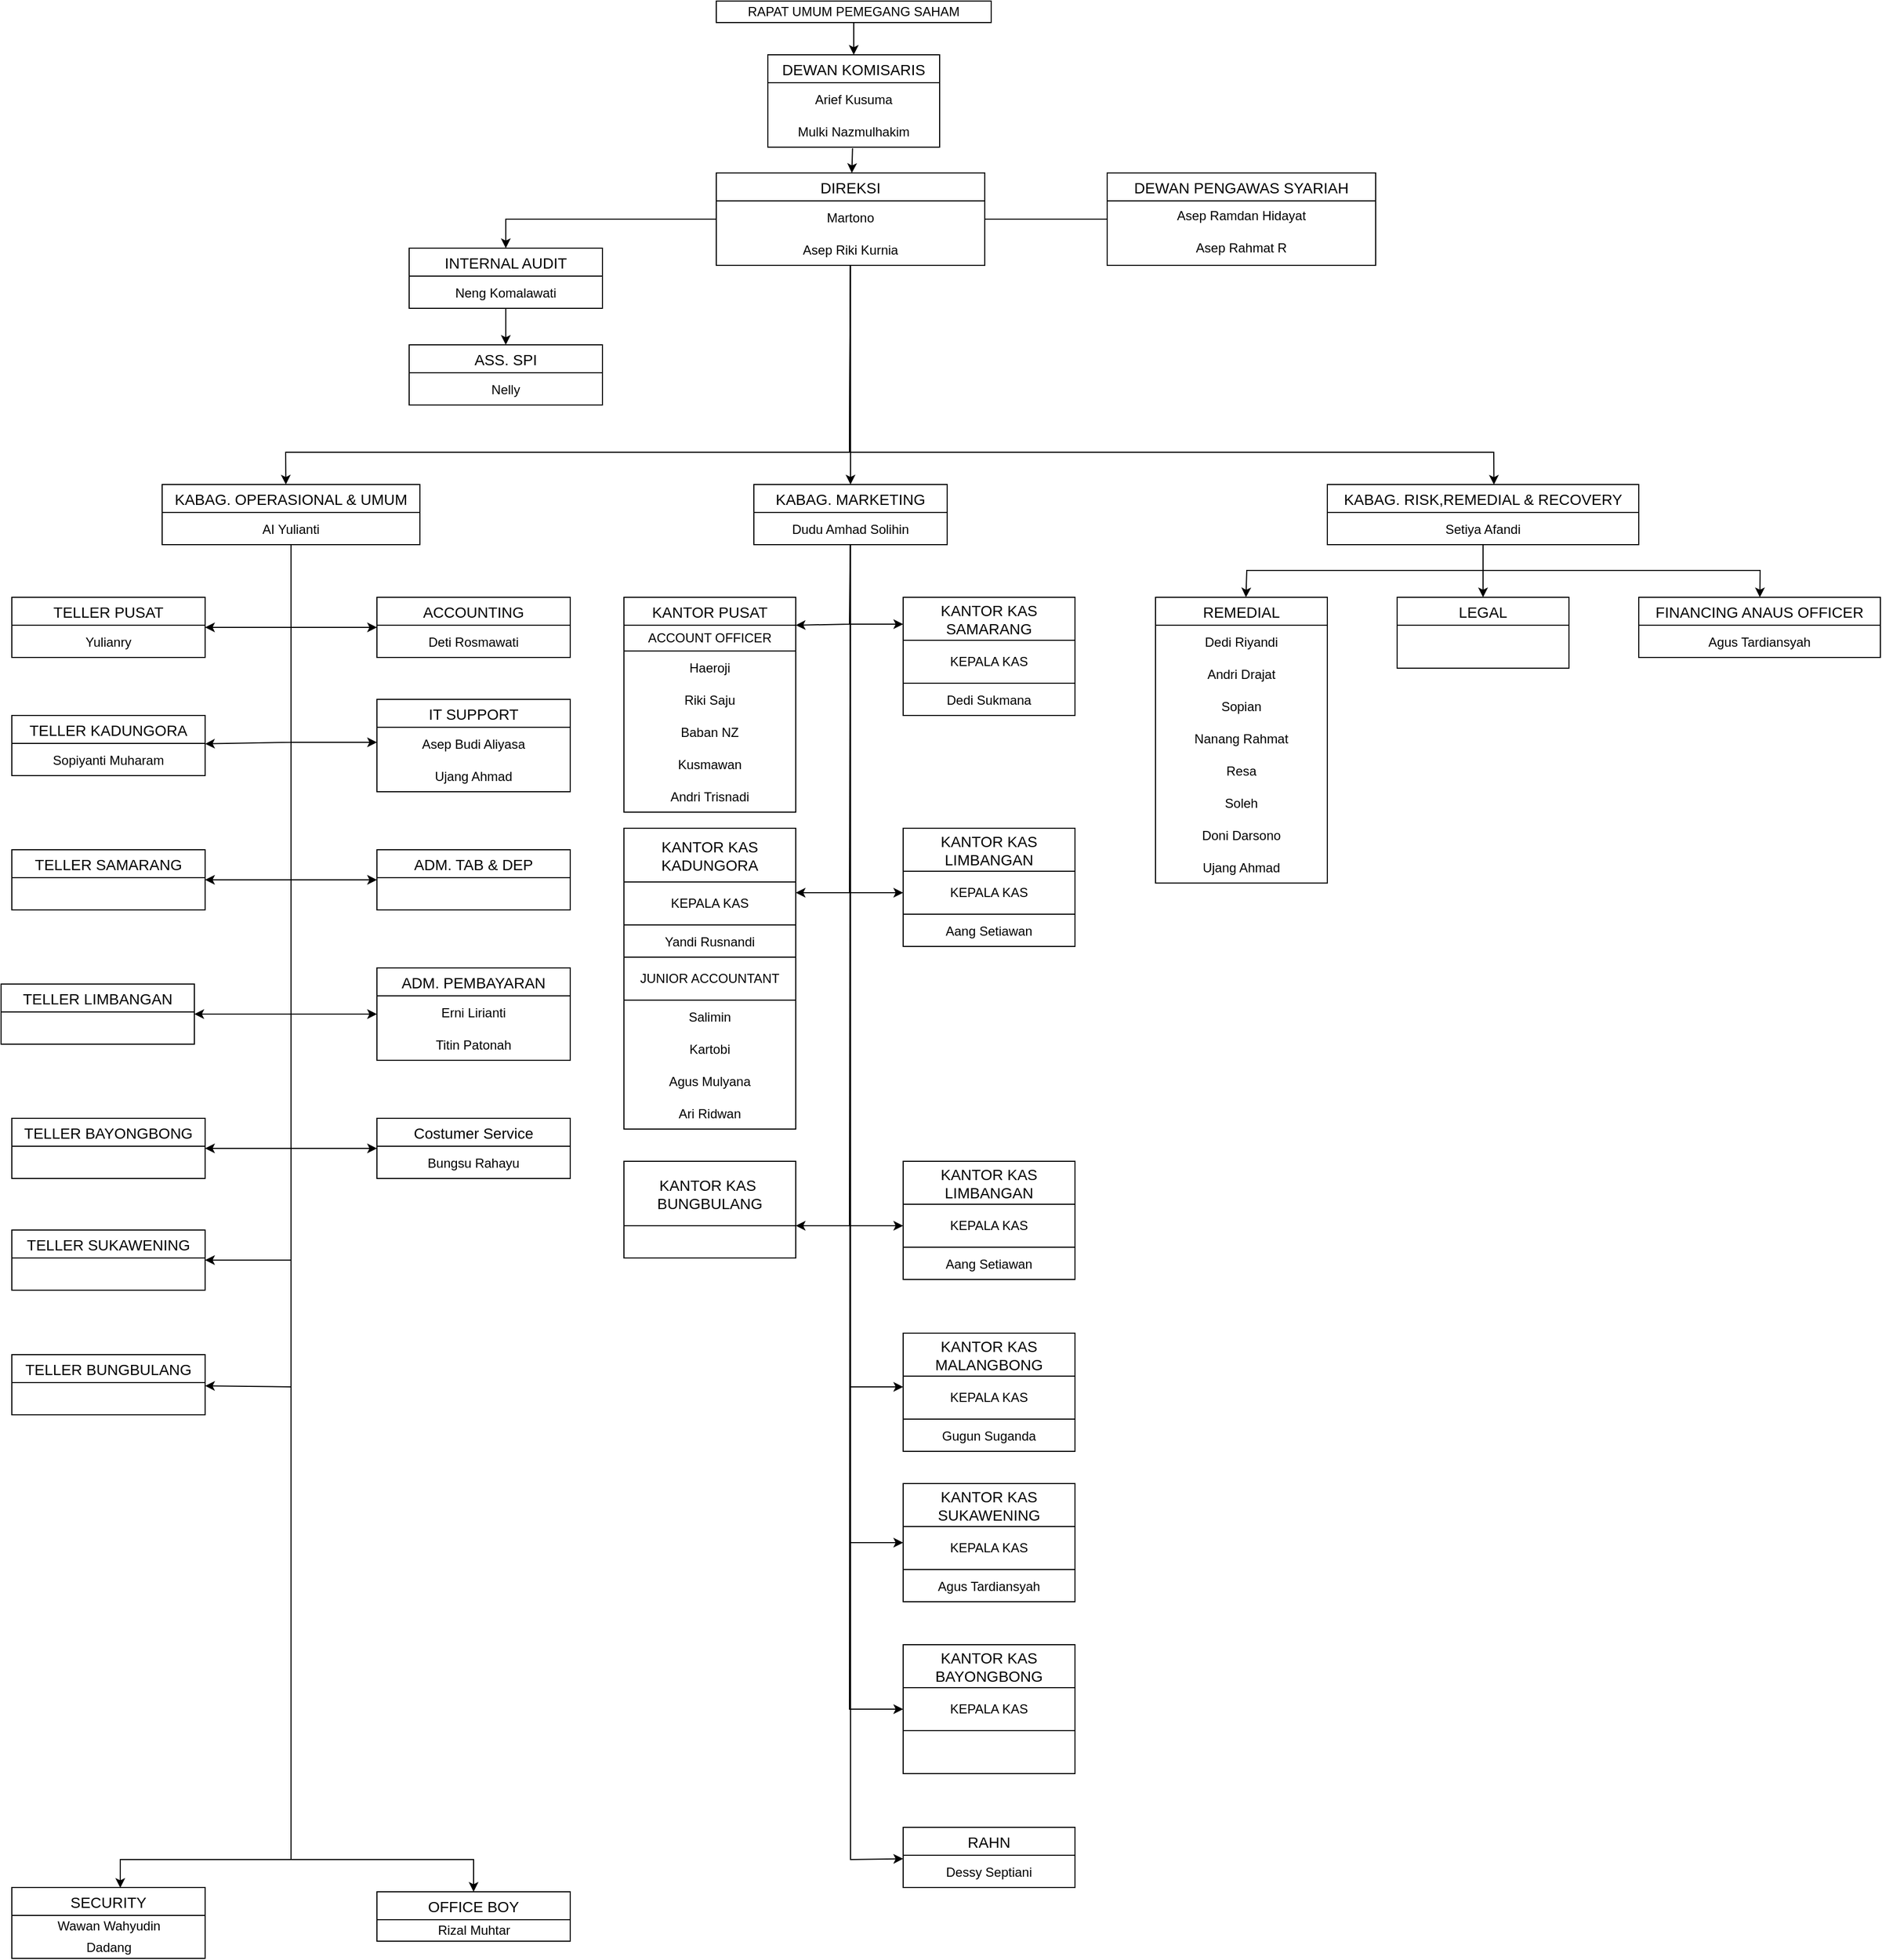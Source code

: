 <mxfile version="17.1.3" type="github">
  <diagram id="cocJwBEHDM5wQCd_76wQ" name="Page-1">
    <mxGraphModel dx="1672" dy="479" grid="1" gridSize="10" guides="1" tooltips="1" connect="1" arrows="1" fold="1" page="1" pageScale="1" pageWidth="827" pageHeight="1169" math="0" shadow="0">
      <root>
        <mxCell id="0" />
        <mxCell id="1" parent="0" />
        <mxCell id="NywyZPnDjiL4eZLud0NG-14" value="RAPAT UMUM PEMEGANG SAHAM" style="whiteSpace=wrap;html=1;align=center;" parent="1" vertex="1">
          <mxGeometry x="286" y="30" width="256" height="20" as="geometry" />
        </mxCell>
        <mxCell id="NywyZPnDjiL4eZLud0NG-15" value="DEWAN KOMISARIS" style="swimlane;fontStyle=0;childLayout=stackLayout;horizontal=1;startSize=26;horizontalStack=0;resizeParent=1;resizeParentMax=0;resizeLast=0;collapsible=1;marginBottom=0;align=center;fontSize=14;" parent="1" vertex="1">
          <mxGeometry x="334" y="80" width="160" height="86" as="geometry" />
        </mxCell>
        <mxCell id="NywyZPnDjiL4eZLud0NG-16" value="Arief Kusuma" style="text;strokeColor=none;fillColor=none;spacingLeft=4;spacingRight=4;overflow=hidden;rotatable=0;points=[[0,0.5],[1,0.5]];portConstraint=eastwest;fontSize=12;align=center;verticalAlign=middle;" parent="NywyZPnDjiL4eZLud0NG-15" vertex="1">
          <mxGeometry y="26" width="160" height="30" as="geometry" />
        </mxCell>
        <mxCell id="NywyZPnDjiL4eZLud0NG-17" value="Mulki Nazmulhakim" style="text;strokeColor=none;fillColor=none;spacingLeft=4;spacingRight=4;overflow=hidden;rotatable=0;points=[[0,0.5],[1,0.5]];portConstraint=eastwest;fontSize=12;align=center;verticalAlign=middle;" parent="NywyZPnDjiL4eZLud0NG-15" vertex="1">
          <mxGeometry y="56" width="160" height="30" as="geometry" />
        </mxCell>
        <mxCell id="NywyZPnDjiL4eZLud0NG-19" value="" style="endArrow=classic;html=1;rounded=0;exitX=0.5;exitY=1;exitDx=0;exitDy=0;" parent="1" source="NywyZPnDjiL4eZLud0NG-14" target="NywyZPnDjiL4eZLud0NG-15" edge="1">
          <mxGeometry width="50" height="50" relative="1" as="geometry">
            <mxPoint x="360" y="170" as="sourcePoint" />
            <mxPoint x="410" y="120" as="targetPoint" />
          </mxGeometry>
        </mxCell>
        <mxCell id="NywyZPnDjiL4eZLud0NG-20" value="DIREKSI" style="swimlane;fontStyle=0;childLayout=stackLayout;horizontal=1;startSize=26;horizontalStack=0;resizeParent=1;resizeParentMax=0;resizeLast=0;collapsible=1;marginBottom=0;align=center;fontSize=14;arcSize=15;" parent="1" vertex="1">
          <mxGeometry x="286" y="190" width="250" height="86" as="geometry" />
        </mxCell>
        <mxCell id="NywyZPnDjiL4eZLud0NG-21" value="Martono" style="text;strokeColor=none;fillColor=none;spacingLeft=4;spacingRight=4;overflow=hidden;rotatable=0;points=[[0,0.5],[1,0.5]];portConstraint=eastwest;fontSize=12;align=center;verticalAlign=middle;" parent="NywyZPnDjiL4eZLud0NG-20" vertex="1">
          <mxGeometry y="26" width="250" height="30" as="geometry" />
        </mxCell>
        <mxCell id="NywyZPnDjiL4eZLud0NG-22" value="Asep Riki Kurnia" style="text;strokeColor=none;fillColor=none;spacingLeft=4;spacingRight=4;overflow=hidden;rotatable=0;points=[[0,0.5],[1,0.5]];portConstraint=eastwest;fontSize=12;align=center;verticalAlign=middle;" parent="NywyZPnDjiL4eZLud0NG-20" vertex="1">
          <mxGeometry y="56" width="250" height="30" as="geometry" />
        </mxCell>
        <mxCell id="NywyZPnDjiL4eZLud0NG-24" value="" style="endArrow=classic;html=1;rounded=0;exitX=0.493;exitY=1.034;exitDx=0;exitDy=0;exitPerimeter=0;" parent="1" source="NywyZPnDjiL4eZLud0NG-17" target="NywyZPnDjiL4eZLud0NG-20" edge="1">
          <mxGeometry width="50" height="50" relative="1" as="geometry">
            <mxPoint x="360" y="170" as="sourcePoint" />
            <mxPoint x="410" y="120" as="targetPoint" />
          </mxGeometry>
        </mxCell>
        <mxCell id="NywyZPnDjiL4eZLud0NG-25" value="DEWAN PENGAWAS SYARIAH" style="swimlane;fontStyle=0;childLayout=stackLayout;horizontal=1;startSize=26;horizontalStack=0;resizeParent=1;resizeParentMax=0;resizeLast=0;collapsible=1;marginBottom=0;align=center;fontSize=14;" parent="1" vertex="1">
          <mxGeometry x="650" y="190" width="250" height="86" as="geometry" />
        </mxCell>
        <mxCell id="NywyZPnDjiL4eZLud0NG-26" value="Asep Ramdan Hidayat" style="text;strokeColor=none;fillColor=none;spacingLeft=4;spacingRight=4;overflow=hidden;rotatable=0;points=[[0,0.5],[1,0.5]];portConstraint=eastwest;fontSize=12;align=center;" parent="NywyZPnDjiL4eZLud0NG-25" vertex="1">
          <mxGeometry y="26" width="250" height="30" as="geometry" />
        </mxCell>
        <mxCell id="NywyZPnDjiL4eZLud0NG-27" value="Asep Rahmat R" style="text;strokeColor=none;fillColor=none;spacingLeft=4;spacingRight=4;overflow=hidden;rotatable=0;points=[[0,0.5],[1,0.5]];portConstraint=eastwest;fontSize=12;align=center;" parent="NywyZPnDjiL4eZLud0NG-25" vertex="1">
          <mxGeometry y="56" width="250" height="30" as="geometry" />
        </mxCell>
        <mxCell id="oIeX0crVhoR9TziHbWky-2" value="" style="endArrow=none;html=1;rounded=0;startSize=26;" edge="1" parent="1" source="NywyZPnDjiL4eZLud0NG-20" target="NywyZPnDjiL4eZLud0NG-25">
          <mxGeometry width="50" height="50" relative="1" as="geometry">
            <mxPoint x="410" y="270" as="sourcePoint" />
            <mxPoint x="460" y="220" as="targetPoint" />
          </mxGeometry>
        </mxCell>
        <mxCell id="oIeX0crVhoR9TziHbWky-3" value="INTERNAL AUDIT" style="swimlane;fontStyle=0;childLayout=stackLayout;horizontal=1;startSize=26;horizontalStack=0;resizeParent=1;resizeParentMax=0;resizeLast=0;collapsible=1;marginBottom=0;align=center;fontSize=14;arcSize=15;" vertex="1" parent="1">
          <mxGeometry y="260" width="180" height="56" as="geometry" />
        </mxCell>
        <mxCell id="oIeX0crVhoR9TziHbWky-4" value="Neng Komalawati" style="text;strokeColor=none;fillColor=none;spacingLeft=4;spacingRight=4;overflow=hidden;rotatable=0;points=[[0,0.5],[1,0.5]];portConstraint=eastwest;fontSize=12;align=center;verticalAlign=middle;" vertex="1" parent="oIeX0crVhoR9TziHbWky-3">
          <mxGeometry y="26" width="180" height="30" as="geometry" />
        </mxCell>
        <mxCell id="oIeX0crVhoR9TziHbWky-12" value="" style="endArrow=classic;html=1;rounded=0;startSize=26;entryX=0.5;entryY=0;entryDx=0;entryDy=0;" edge="1" parent="1" source="NywyZPnDjiL4eZLud0NG-20" target="oIeX0crVhoR9TziHbWky-3">
          <mxGeometry width="50" height="50" relative="1" as="geometry">
            <mxPoint x="50" y="260" as="sourcePoint" />
            <mxPoint x="100" y="210" as="targetPoint" />
            <Array as="points">
              <mxPoint x="90" y="233" />
            </Array>
          </mxGeometry>
        </mxCell>
        <mxCell id="oIeX0crVhoR9TziHbWky-17" value="ASS. SPI" style="swimlane;fontStyle=0;childLayout=stackLayout;horizontal=1;startSize=26;horizontalStack=0;resizeParent=1;resizeParentMax=0;resizeLast=0;collapsible=1;marginBottom=0;align=center;fontSize=14;arcSize=15;" vertex="1" parent="1">
          <mxGeometry y="350" width="180" height="56" as="geometry" />
        </mxCell>
        <mxCell id="oIeX0crVhoR9TziHbWky-18" value="Nelly" style="text;strokeColor=none;fillColor=none;spacingLeft=4;spacingRight=4;overflow=hidden;rotatable=0;points=[[0,0.5],[1,0.5]];portConstraint=eastwest;fontSize=12;align=center;verticalAlign=middle;" vertex="1" parent="oIeX0crVhoR9TziHbWky-17">
          <mxGeometry y="26" width="180" height="30" as="geometry" />
        </mxCell>
        <mxCell id="oIeX0crVhoR9TziHbWky-19" value="" style="endArrow=classic;html=1;rounded=0;startSize=26;" edge="1" parent="1" source="oIeX0crVhoR9TziHbWky-3" target="oIeX0crVhoR9TziHbWky-17">
          <mxGeometry width="50" height="50" relative="1" as="geometry">
            <mxPoint x="120" y="270" as="sourcePoint" />
            <mxPoint x="170" y="220" as="targetPoint" />
          </mxGeometry>
        </mxCell>
        <mxCell id="oIeX0crVhoR9TziHbWky-20" value="KABAG. OPERASIONAL &amp; UMUM" style="swimlane;fontStyle=0;childLayout=stackLayout;horizontal=1;startSize=26;horizontalStack=0;resizeParent=1;resizeParentMax=0;resizeLast=0;collapsible=1;marginBottom=0;align=center;fontSize=14;arcSize=15;" vertex="1" parent="1">
          <mxGeometry x="-230" y="480" width="240" height="56" as="geometry" />
        </mxCell>
        <mxCell id="oIeX0crVhoR9TziHbWky-21" value="AI Yulianti" style="text;strokeColor=none;fillColor=none;spacingLeft=4;spacingRight=4;overflow=hidden;rotatable=0;points=[[0,0.5],[1,0.5]];portConstraint=eastwest;fontSize=12;align=center;verticalAlign=middle;" vertex="1" parent="oIeX0crVhoR9TziHbWky-20">
          <mxGeometry y="26" width="240" height="30" as="geometry" />
        </mxCell>
        <mxCell id="oIeX0crVhoR9TziHbWky-23" value="KABAG. MARKETING" style="swimlane;fontStyle=0;childLayout=stackLayout;horizontal=1;startSize=26;horizontalStack=0;resizeParent=1;resizeParentMax=0;resizeLast=0;collapsible=1;marginBottom=0;align=center;fontSize=14;arcSize=15;" vertex="1" parent="1">
          <mxGeometry x="321" y="480" width="180" height="56" as="geometry" />
        </mxCell>
        <mxCell id="oIeX0crVhoR9TziHbWky-24" value="Dudu Amhad Solihin" style="text;strokeColor=none;fillColor=none;spacingLeft=4;spacingRight=4;overflow=hidden;rotatable=0;points=[[0,0.5],[1,0.5]];portConstraint=eastwest;fontSize=12;align=center;verticalAlign=middle;" vertex="1" parent="oIeX0crVhoR9TziHbWky-23">
          <mxGeometry y="26" width="180" height="30" as="geometry" />
        </mxCell>
        <mxCell id="oIeX0crVhoR9TziHbWky-25" value="KABAG. RISK,REMEDIAL &amp; RECOVERY" style="swimlane;fontStyle=0;childLayout=stackLayout;horizontal=1;startSize=26;horizontalStack=0;resizeParent=1;resizeParentMax=0;resizeLast=0;collapsible=1;marginBottom=0;align=center;fontSize=14;arcSize=15;" vertex="1" parent="1">
          <mxGeometry x="855" y="480" width="290" height="56" as="geometry" />
        </mxCell>
        <mxCell id="oIeX0crVhoR9TziHbWky-26" value="Setiya Afandi" style="text;strokeColor=none;fillColor=none;spacingLeft=4;spacingRight=4;overflow=hidden;rotatable=0;points=[[0,0.5],[1,0.5]];portConstraint=eastwest;fontSize=12;align=center;verticalAlign=middle;" vertex="1" parent="oIeX0crVhoR9TziHbWky-25">
          <mxGeometry y="26" width="290" height="30" as="geometry" />
        </mxCell>
        <mxCell id="oIeX0crVhoR9TziHbWky-28" value="" style="endArrow=classic;html=1;rounded=0;startSize=26;entryX=0.5;entryY=0;entryDx=0;entryDy=0;" edge="1" parent="1" source="NywyZPnDjiL4eZLud0NG-20" target="oIeX0crVhoR9TziHbWky-23">
          <mxGeometry width="50" height="50" relative="1" as="geometry">
            <mxPoint x="560" y="440" as="sourcePoint" />
            <mxPoint x="610" y="390" as="targetPoint" />
          </mxGeometry>
        </mxCell>
        <mxCell id="oIeX0crVhoR9TziHbWky-29" value="" style="endArrow=classic;html=1;rounded=0;startSize=26;entryX=0.48;entryY=0.001;entryDx=0;entryDy=0;entryPerimeter=0;" edge="1" parent="1" source="NywyZPnDjiL4eZLud0NG-20" target="oIeX0crVhoR9TziHbWky-20">
          <mxGeometry width="50" height="50" relative="1" as="geometry">
            <mxPoint x="200" y="450" as="sourcePoint" />
            <mxPoint x="250" y="400" as="targetPoint" />
            <Array as="points">
              <mxPoint x="410" y="450" />
              <mxPoint x="-115" y="450" />
            </Array>
          </mxGeometry>
        </mxCell>
        <mxCell id="oIeX0crVhoR9TziHbWky-30" value="" style="endArrow=classic;html=1;rounded=0;startSize=26;entryX=0.535;entryY=0.003;entryDx=0;entryDy=0;entryPerimeter=0;" edge="1" parent="1" source="NywyZPnDjiL4eZLud0NG-20" target="oIeX0crVhoR9TziHbWky-25">
          <mxGeometry width="50" height="50" relative="1" as="geometry">
            <mxPoint x="440" y="450" as="sourcePoint" />
            <mxPoint x="490" y="400" as="targetPoint" />
            <Array as="points">
              <mxPoint x="410" y="450" />
              <mxPoint x="1010" y="450" />
            </Array>
          </mxGeometry>
        </mxCell>
        <mxCell id="oIeX0crVhoR9TziHbWky-31" value="ACCOUNTING" style="swimlane;fontStyle=0;childLayout=stackLayout;horizontal=1;startSize=26;horizontalStack=0;resizeParent=1;resizeParentMax=0;resizeLast=0;collapsible=1;marginBottom=0;align=center;fontSize=14;arcSize=15;" vertex="1" parent="1">
          <mxGeometry x="-30" y="585" width="180" height="56" as="geometry" />
        </mxCell>
        <mxCell id="oIeX0crVhoR9TziHbWky-32" value="Deti Rosmawati" style="text;strokeColor=none;fillColor=none;spacingLeft=4;spacingRight=4;overflow=hidden;rotatable=0;points=[[0,0.5],[1,0.5]];portConstraint=eastwest;fontSize=12;align=center;verticalAlign=middle;" vertex="1" parent="oIeX0crVhoR9TziHbWky-31">
          <mxGeometry y="26" width="180" height="30" as="geometry" />
        </mxCell>
        <mxCell id="oIeX0crVhoR9TziHbWky-33" value="IT SUPPORT" style="swimlane;fontStyle=0;childLayout=stackLayout;horizontal=1;startSize=26;horizontalStack=0;resizeParent=1;resizeParentMax=0;resizeLast=0;collapsible=1;marginBottom=0;align=center;fontSize=14;arcSize=15;" vertex="1" parent="1">
          <mxGeometry x="-30" y="680" width="180" height="86" as="geometry" />
        </mxCell>
        <mxCell id="oIeX0crVhoR9TziHbWky-35" value="Asep Budi Aliyasa" style="text;strokeColor=none;fillColor=none;spacingLeft=4;spacingRight=4;overflow=hidden;rotatable=0;points=[[0,0.5],[1,0.5]];portConstraint=eastwest;fontSize=12;align=center;verticalAlign=middle;" vertex="1" parent="oIeX0crVhoR9TziHbWky-33">
          <mxGeometry y="26" width="180" height="30" as="geometry" />
        </mxCell>
        <mxCell id="oIeX0crVhoR9TziHbWky-34" value="Ujang Ahmad" style="text;strokeColor=none;fillColor=none;spacingLeft=4;spacingRight=4;overflow=hidden;rotatable=0;points=[[0,0.5],[1,0.5]];portConstraint=eastwest;fontSize=12;align=center;verticalAlign=middle;" vertex="1" parent="oIeX0crVhoR9TziHbWky-33">
          <mxGeometry y="56" width="180" height="30" as="geometry" />
        </mxCell>
        <mxCell id="oIeX0crVhoR9TziHbWky-36" value="ADM. TAB &amp; DEP" style="swimlane;fontStyle=0;childLayout=stackLayout;horizontal=1;startSize=26;horizontalStack=0;resizeParent=1;resizeParentMax=0;resizeLast=0;collapsible=1;marginBottom=0;align=center;fontSize=14;arcSize=15;" vertex="1" parent="1">
          <mxGeometry x="-30" y="820" width="180" height="56" as="geometry" />
        </mxCell>
        <mxCell id="oIeX0crVhoR9TziHbWky-41" value="ADM. PEMBAYARAN" style="swimlane;fontStyle=0;childLayout=stackLayout;horizontal=1;startSize=26;horizontalStack=0;resizeParent=1;resizeParentMax=0;resizeLast=0;collapsible=1;marginBottom=0;align=center;fontSize=14;arcSize=15;" vertex="1" parent="1">
          <mxGeometry x="-30" y="930" width="180" height="86" as="geometry" />
        </mxCell>
        <mxCell id="oIeX0crVhoR9TziHbWky-44" value="Erni Lirianti" style="text;strokeColor=none;fillColor=none;spacingLeft=4;spacingRight=4;overflow=hidden;rotatable=0;points=[[0,0.5],[1,0.5]];portConstraint=eastwest;fontSize=12;startSize=26;align=center;verticalAlign=middle;" vertex="1" parent="oIeX0crVhoR9TziHbWky-41">
          <mxGeometry y="26" width="180" height="30" as="geometry" />
        </mxCell>
        <mxCell id="oIeX0crVhoR9TziHbWky-45" value="Titin Patonah" style="text;strokeColor=none;fillColor=none;spacingLeft=4;spacingRight=4;overflow=hidden;rotatable=0;points=[[0,0.5],[1,0.5]];portConstraint=eastwest;fontSize=12;startSize=26;align=center;verticalAlign=middle;" vertex="1" parent="oIeX0crVhoR9TziHbWky-41">
          <mxGeometry y="56" width="180" height="30" as="geometry" />
        </mxCell>
        <mxCell id="oIeX0crVhoR9TziHbWky-46" value="Costumer Service" style="swimlane;fontStyle=0;childLayout=stackLayout;horizontal=1;startSize=26;horizontalStack=0;resizeParent=1;resizeParentMax=0;resizeLast=0;collapsible=1;marginBottom=0;align=center;fontSize=14;arcSize=15;" vertex="1" parent="1">
          <mxGeometry x="-30" y="1070" width="180" height="56" as="geometry" />
        </mxCell>
        <mxCell id="oIeX0crVhoR9TziHbWky-47" value="Bungsu Rahayu" style="text;strokeColor=none;fillColor=none;spacingLeft=4;spacingRight=4;overflow=hidden;rotatable=0;points=[[0,0.5],[1,0.5]];portConstraint=eastwest;fontSize=12;align=center;verticalAlign=middle;" vertex="1" parent="oIeX0crVhoR9TziHbWky-46">
          <mxGeometry y="26" width="180" height="30" as="geometry" />
        </mxCell>
        <mxCell id="oIeX0crVhoR9TziHbWky-50" value="TELLER PUSAT" style="swimlane;fontStyle=0;childLayout=stackLayout;horizontal=1;startSize=26;horizontalStack=0;resizeParent=1;resizeParentMax=0;resizeLast=0;collapsible=1;marginBottom=0;align=center;fontSize=14;arcSize=15;" vertex="1" parent="1">
          <mxGeometry x="-370" y="585" width="180" height="56" as="geometry" />
        </mxCell>
        <mxCell id="oIeX0crVhoR9TziHbWky-51" value="Yulianry" style="text;strokeColor=none;fillColor=none;spacingLeft=4;spacingRight=4;overflow=hidden;rotatable=0;points=[[0,0.5],[1,0.5]];portConstraint=eastwest;fontSize=12;align=center;verticalAlign=middle;" vertex="1" parent="oIeX0crVhoR9TziHbWky-50">
          <mxGeometry y="26" width="180" height="30" as="geometry" />
        </mxCell>
        <mxCell id="oIeX0crVhoR9TziHbWky-52" value="TELLER KADUNGORA" style="swimlane;fontStyle=0;childLayout=stackLayout;horizontal=1;startSize=26;horizontalStack=0;resizeParent=1;resizeParentMax=0;resizeLast=0;collapsible=1;marginBottom=0;align=center;fontSize=14;arcSize=15;" vertex="1" parent="1">
          <mxGeometry x="-370" y="695" width="180" height="56" as="geometry" />
        </mxCell>
        <mxCell id="oIeX0crVhoR9TziHbWky-53" value="Sopiyanti Muharam" style="text;strokeColor=none;fillColor=none;spacingLeft=4;spacingRight=4;overflow=hidden;rotatable=0;points=[[0,0.5],[1,0.5]];portConstraint=eastwest;fontSize=12;align=center;verticalAlign=middle;" vertex="1" parent="oIeX0crVhoR9TziHbWky-52">
          <mxGeometry y="26" width="180" height="30" as="geometry" />
        </mxCell>
        <mxCell id="oIeX0crVhoR9TziHbWky-54" value="TELLER SAMARANG" style="swimlane;fontStyle=0;childLayout=stackLayout;horizontal=1;startSize=26;horizontalStack=0;resizeParent=1;resizeParentMax=0;resizeLast=0;collapsible=1;marginBottom=0;align=center;fontSize=14;arcSize=15;" vertex="1" parent="1">
          <mxGeometry x="-370" y="820" width="180" height="56" as="geometry" />
        </mxCell>
        <mxCell id="oIeX0crVhoR9TziHbWky-61" value="TELLER LIMBANGAN" style="swimlane;fontStyle=0;childLayout=stackLayout;horizontal=1;startSize=26;horizontalStack=0;resizeParent=1;resizeParentMax=0;resizeLast=0;collapsible=1;marginBottom=0;align=center;fontSize=14;arcSize=15;" vertex="1" parent="1">
          <mxGeometry x="-380" y="945" width="180" height="56" as="geometry" />
        </mxCell>
        <mxCell id="oIeX0crVhoR9TziHbWky-64" value="TELLER BAYONGBONG" style="swimlane;fontStyle=0;childLayout=stackLayout;horizontal=1;startSize=26;horizontalStack=0;resizeParent=1;resizeParentMax=0;resizeLast=0;collapsible=1;marginBottom=0;align=center;fontSize=14;arcSize=15;" vertex="1" parent="1">
          <mxGeometry x="-370" y="1070" width="180" height="56" as="geometry" />
        </mxCell>
        <mxCell id="oIeX0crVhoR9TziHbWky-65" value="TELLER SUKAWENING" style="swimlane;fontStyle=0;childLayout=stackLayout;horizontal=1;startSize=26;horizontalStack=0;resizeParent=1;resizeParentMax=0;resizeLast=0;collapsible=1;marginBottom=0;align=center;fontSize=14;arcSize=15;" vertex="1" parent="1">
          <mxGeometry x="-370" y="1174" width="180" height="56" as="geometry" />
        </mxCell>
        <mxCell id="oIeX0crVhoR9TziHbWky-66" value="TELLER BUNGBULANG" style="swimlane;fontStyle=0;childLayout=stackLayout;horizontal=1;startSize=26;horizontalStack=0;resizeParent=1;resizeParentMax=0;resizeLast=0;collapsible=1;marginBottom=0;align=center;fontSize=14;arcSize=15;" vertex="1" parent="1">
          <mxGeometry x="-370" y="1290" width="180" height="56" as="geometry" />
        </mxCell>
        <mxCell id="oIeX0crVhoR9TziHbWky-67" value="SECURITY" style="swimlane;fontStyle=0;childLayout=stackLayout;horizontal=1;startSize=26;horizontalStack=0;resizeParent=1;resizeParentMax=0;resizeLast=0;collapsible=1;marginBottom=0;align=center;fontSize=14;arcSize=15;" vertex="1" parent="1">
          <mxGeometry x="-370" y="1786" width="180" height="66" as="geometry" />
        </mxCell>
        <mxCell id="oIeX0crVhoR9TziHbWky-68" value="Wawan Wahyudin" style="text;html=1;align=center;verticalAlign=middle;resizable=0;points=[];autosize=1;strokeColor=none;fillColor=none;" vertex="1" parent="oIeX0crVhoR9TziHbWky-67">
          <mxGeometry y="26" width="180" height="20" as="geometry" />
        </mxCell>
        <mxCell id="oIeX0crVhoR9TziHbWky-69" value="Dadang" style="text;html=1;align=center;verticalAlign=middle;resizable=0;points=[];autosize=1;strokeColor=none;fillColor=none;" vertex="1" parent="oIeX0crVhoR9TziHbWky-67">
          <mxGeometry y="46" width="180" height="20" as="geometry" />
        </mxCell>
        <mxCell id="oIeX0crVhoR9TziHbWky-70" value="OFFICE BOY" style="swimlane;fontStyle=0;childLayout=stackLayout;horizontal=1;startSize=26;horizontalStack=0;resizeParent=1;resizeParentMax=0;resizeLast=0;collapsible=1;marginBottom=0;align=center;fontSize=14;arcSize=15;" vertex="1" parent="1">
          <mxGeometry x="-30" y="1790" width="180" height="46" as="geometry" />
        </mxCell>
        <mxCell id="oIeX0crVhoR9TziHbWky-71" value="Rizal Muhtar" style="text;html=1;align=center;verticalAlign=middle;resizable=0;points=[];autosize=1;strokeColor=none;fillColor=none;" vertex="1" parent="oIeX0crVhoR9TziHbWky-70">
          <mxGeometry y="26" width="180" height="20" as="geometry" />
        </mxCell>
        <mxCell id="oIeX0crVhoR9TziHbWky-72" value="" style="endArrow=classic;html=1;rounded=0;startSize=26;entryX=0.561;entryY=0.005;entryDx=0;entryDy=0;entryPerimeter=0;" edge="1" parent="1" source="oIeX0crVhoR9TziHbWky-20" target="oIeX0crVhoR9TziHbWky-67">
          <mxGeometry width="50" height="50" relative="1" as="geometry">
            <mxPoint x="-330" y="730" as="sourcePoint" />
            <mxPoint x="-270" y="1340" as="targetPoint" />
            <Array as="points">
              <mxPoint x="-110" y="1760" />
              <mxPoint x="-269" y="1760" />
            </Array>
          </mxGeometry>
        </mxCell>
        <mxCell id="oIeX0crVhoR9TziHbWky-73" value="" style="endArrow=classic;html=1;rounded=0;startSize=26;entryX=0.5;entryY=0;entryDx=0;entryDy=0;" edge="1" parent="1" source="oIeX0crVhoR9TziHbWky-20" target="oIeX0crVhoR9TziHbWky-70">
          <mxGeometry width="50" height="50" relative="1" as="geometry">
            <mxPoint x="-100" y="546" as="sourcePoint" />
            <mxPoint x="-260" y="1350" as="targetPoint" />
            <Array as="points">
              <mxPoint x="-110" y="1760" />
              <mxPoint x="60" y="1760" />
            </Array>
          </mxGeometry>
        </mxCell>
        <mxCell id="oIeX0crVhoR9TziHbWky-74" value="" style="endArrow=classic;html=1;rounded=0;startSize=26;" edge="1" parent="1" source="oIeX0crVhoR9TziHbWky-20" target="oIeX0crVhoR9TziHbWky-31">
          <mxGeometry width="50" height="50" relative="1" as="geometry">
            <mxPoint x="-40" y="640" as="sourcePoint" />
            <mxPoint x="10" y="590" as="targetPoint" />
            <Array as="points">
              <mxPoint x="-110" y="613" />
            </Array>
          </mxGeometry>
        </mxCell>
        <mxCell id="oIeX0crVhoR9TziHbWky-75" value="" style="endArrow=classic;html=1;rounded=0;startSize=26;" edge="1" parent="1" source="oIeX0crVhoR9TziHbWky-20">
          <mxGeometry width="50" height="50" relative="1" as="geometry">
            <mxPoint x="-40" y="640" as="sourcePoint" />
            <mxPoint x="-30" y="720" as="targetPoint" />
            <Array as="points">
              <mxPoint x="-110" y="720" />
            </Array>
          </mxGeometry>
        </mxCell>
        <mxCell id="oIeX0crVhoR9TziHbWky-76" value="" style="endArrow=classic;html=1;rounded=0;startSize=26;" edge="1" parent="1" source="oIeX0crVhoR9TziHbWky-20" target="oIeX0crVhoR9TziHbWky-36">
          <mxGeometry width="50" height="50" relative="1" as="geometry">
            <mxPoint x="-40" y="640" as="sourcePoint" />
            <mxPoint x="10" y="590" as="targetPoint" />
            <Array as="points">
              <mxPoint x="-110" y="848" />
            </Array>
          </mxGeometry>
        </mxCell>
        <mxCell id="oIeX0crVhoR9TziHbWky-77" value="" style="endArrow=classic;html=1;rounded=0;startSize=26;" edge="1" parent="1" source="oIeX0crVhoR9TziHbWky-20" target="oIeX0crVhoR9TziHbWky-41">
          <mxGeometry width="50" height="50" relative="1" as="geometry">
            <mxPoint x="-40" y="640" as="sourcePoint" />
            <mxPoint x="10" y="590" as="targetPoint" />
            <Array as="points">
              <mxPoint x="-110" y="973" />
            </Array>
          </mxGeometry>
        </mxCell>
        <mxCell id="oIeX0crVhoR9TziHbWky-78" value="" style="endArrow=classic;html=1;rounded=0;startSize=26;" edge="1" parent="1" source="oIeX0crVhoR9TziHbWky-20" target="oIeX0crVhoR9TziHbWky-46">
          <mxGeometry width="50" height="50" relative="1" as="geometry">
            <mxPoint x="-40" y="640" as="sourcePoint" />
            <mxPoint x="10" y="590" as="targetPoint" />
            <Array as="points">
              <mxPoint x="-110" y="1098" />
            </Array>
          </mxGeometry>
        </mxCell>
        <mxCell id="oIeX0crVhoR9TziHbWky-79" value="" style="endArrow=classic;html=1;rounded=0;startSize=26;" edge="1" parent="1" source="oIeX0crVhoR9TziHbWky-20" target="oIeX0crVhoR9TziHbWky-50">
          <mxGeometry width="50" height="50" relative="1" as="geometry">
            <mxPoint x="-40" y="640" as="sourcePoint" />
            <mxPoint x="10" y="590" as="targetPoint" />
            <Array as="points">
              <mxPoint x="-110" y="613" />
            </Array>
          </mxGeometry>
        </mxCell>
        <mxCell id="oIeX0crVhoR9TziHbWky-80" value="" style="endArrow=classic;html=1;rounded=0;startSize=26;" edge="1" parent="1" source="oIeX0crVhoR9TziHbWky-20" target="oIeX0crVhoR9TziHbWky-66">
          <mxGeometry width="50" height="50" relative="1" as="geometry">
            <mxPoint x="-40" y="640" as="sourcePoint" />
            <mxPoint x="10" y="590" as="targetPoint" />
            <Array as="points">
              <mxPoint x="-110" y="1320" />
            </Array>
          </mxGeometry>
        </mxCell>
        <mxCell id="oIeX0crVhoR9TziHbWky-81" value="" style="endArrow=classic;html=1;rounded=0;startSize=26;" edge="1" parent="1" source="oIeX0crVhoR9TziHbWky-20" target="oIeX0crVhoR9TziHbWky-65">
          <mxGeometry width="50" height="50" relative="1" as="geometry">
            <mxPoint x="-40" y="1040" as="sourcePoint" />
            <mxPoint x="10" y="990" as="targetPoint" />
            <Array as="points">
              <mxPoint x="-110" y="1202" />
            </Array>
          </mxGeometry>
        </mxCell>
        <mxCell id="oIeX0crVhoR9TziHbWky-82" value="" style="endArrow=classic;html=1;rounded=0;startSize=26;" edge="1" parent="1" source="oIeX0crVhoR9TziHbWky-20" target="oIeX0crVhoR9TziHbWky-64">
          <mxGeometry width="50" height="50" relative="1" as="geometry">
            <mxPoint x="-40" y="1040" as="sourcePoint" />
            <mxPoint x="10" y="990" as="targetPoint" />
            <Array as="points">
              <mxPoint x="-110" y="1098" />
            </Array>
          </mxGeometry>
        </mxCell>
        <mxCell id="oIeX0crVhoR9TziHbWky-83" value="" style="endArrow=classic;html=1;rounded=0;startSize=26;" edge="1" parent="1" source="oIeX0crVhoR9TziHbWky-20" target="oIeX0crVhoR9TziHbWky-61">
          <mxGeometry width="50" height="50" relative="1" as="geometry">
            <mxPoint x="-40" y="940" as="sourcePoint" />
            <mxPoint x="10" y="890" as="targetPoint" />
            <Array as="points">
              <mxPoint x="-110" y="973" />
            </Array>
          </mxGeometry>
        </mxCell>
        <mxCell id="oIeX0crVhoR9TziHbWky-84" value="" style="endArrow=classic;html=1;rounded=0;startSize=26;" edge="1" parent="1" source="oIeX0crVhoR9TziHbWky-20" target="oIeX0crVhoR9TziHbWky-54">
          <mxGeometry width="50" height="50" relative="1" as="geometry">
            <mxPoint x="-40" y="840" as="sourcePoint" />
            <mxPoint x="10" y="790" as="targetPoint" />
            <Array as="points">
              <mxPoint x="-110" y="848" />
            </Array>
          </mxGeometry>
        </mxCell>
        <mxCell id="oIeX0crVhoR9TziHbWky-85" value="" style="endArrow=classic;html=1;rounded=0;startSize=26;" edge="1" parent="1" source="oIeX0crVhoR9TziHbWky-20" target="oIeX0crVhoR9TziHbWky-52">
          <mxGeometry width="50" height="50" relative="1" as="geometry">
            <mxPoint x="-40" y="640" as="sourcePoint" />
            <mxPoint x="10" y="590" as="targetPoint" />
            <Array as="points">
              <mxPoint x="-110" y="720" />
            </Array>
          </mxGeometry>
        </mxCell>
        <mxCell id="oIeX0crVhoR9TziHbWky-86" value="KANTOR PUSAT" style="swimlane;fontStyle=0;childLayout=stackLayout;horizontal=1;startSize=26;horizontalStack=0;resizeParent=1;resizeParentMax=0;resizeLast=0;collapsible=1;marginBottom=0;align=center;fontSize=14;" vertex="1" parent="1">
          <mxGeometry x="200" y="585" width="160" height="200" as="geometry" />
        </mxCell>
        <mxCell id="oIeX0crVhoR9TziHbWky-90" value="ACCOUNT OFFICER" style="whiteSpace=wrap;html=1;align=center;startSize=26;" vertex="1" parent="oIeX0crVhoR9TziHbWky-86">
          <mxGeometry y="26" width="160" height="24" as="geometry" />
        </mxCell>
        <mxCell id="oIeX0crVhoR9TziHbWky-87" value="Haeroji" style="text;strokeColor=none;fillColor=none;spacingLeft=4;spacingRight=4;overflow=hidden;rotatable=0;points=[[0,0.5],[1,0.5]];portConstraint=eastwest;fontSize=12;startSize=26;align=center;verticalAlign=middle;" vertex="1" parent="oIeX0crVhoR9TziHbWky-86">
          <mxGeometry y="50" width="160" height="30" as="geometry" />
        </mxCell>
        <mxCell id="oIeX0crVhoR9TziHbWky-88" value="Riki Saju" style="text;strokeColor=none;fillColor=none;spacingLeft=4;spacingRight=4;overflow=hidden;rotatable=0;points=[[0,0.5],[1,0.5]];portConstraint=eastwest;fontSize=12;startSize=26;align=center;verticalAlign=middle;" vertex="1" parent="oIeX0crVhoR9TziHbWky-86">
          <mxGeometry y="80" width="160" height="30" as="geometry" />
        </mxCell>
        <mxCell id="oIeX0crVhoR9TziHbWky-89" value="Baban NZ" style="text;strokeColor=none;fillColor=none;spacingLeft=4;spacingRight=4;overflow=hidden;rotatable=0;points=[[0,0.5],[1,0.5]];portConstraint=eastwest;fontSize=12;startSize=26;align=center;verticalAlign=middle;" vertex="1" parent="oIeX0crVhoR9TziHbWky-86">
          <mxGeometry y="110" width="160" height="30" as="geometry" />
        </mxCell>
        <mxCell id="oIeX0crVhoR9TziHbWky-91" value="Kusmawan" style="text;strokeColor=none;fillColor=none;spacingLeft=4;spacingRight=4;overflow=hidden;rotatable=0;points=[[0,0.5],[1,0.5]];portConstraint=eastwest;fontSize=12;startSize=26;align=center;verticalAlign=middle;" vertex="1" parent="oIeX0crVhoR9TziHbWky-86">
          <mxGeometry y="140" width="160" height="30" as="geometry" />
        </mxCell>
        <mxCell id="oIeX0crVhoR9TziHbWky-92" value="Andri Trisnadi" style="text;strokeColor=none;fillColor=none;spacingLeft=4;spacingRight=4;overflow=hidden;rotatable=0;points=[[0,0.5],[1,0.5]];portConstraint=eastwest;fontSize=12;startSize=26;align=center;verticalAlign=middle;" vertex="1" parent="oIeX0crVhoR9TziHbWky-86">
          <mxGeometry y="170" width="160" height="30" as="geometry" />
        </mxCell>
        <mxCell id="oIeX0crVhoR9TziHbWky-93" value="KANTOR KAS&#xa;KADUNGORA" style="swimlane;fontStyle=0;childLayout=stackLayout;horizontal=1;startSize=50;horizontalStack=0;resizeParent=1;resizeParentMax=0;resizeLast=0;collapsible=1;marginBottom=0;align=center;fontSize=14;" vertex="1" parent="1">
          <mxGeometry x="200" y="800" width="160" height="280" as="geometry" />
        </mxCell>
        <mxCell id="oIeX0crVhoR9TziHbWky-98" value="KEPALA KAS" style="whiteSpace=wrap;html=1;align=center;startSize=26;" vertex="1" parent="oIeX0crVhoR9TziHbWky-93">
          <mxGeometry y="50" width="160" height="40" as="geometry" />
        </mxCell>
        <mxCell id="oIeX0crVhoR9TziHbWky-94" value="Yandi Rusnandi" style="text;strokeColor=none;fillColor=none;spacingLeft=4;spacingRight=4;overflow=hidden;rotatable=0;points=[[0,0.5],[1,0.5]];portConstraint=eastwest;fontSize=12;startSize=26;align=center;verticalAlign=middle;" vertex="1" parent="oIeX0crVhoR9TziHbWky-93">
          <mxGeometry y="90" width="160" height="30" as="geometry" />
        </mxCell>
        <mxCell id="oIeX0crVhoR9TziHbWky-99" value="JUNIOR ACCOUNTANT" style="whiteSpace=wrap;html=1;align=center;startSize=26;" vertex="1" parent="oIeX0crVhoR9TziHbWky-93">
          <mxGeometry y="120" width="160" height="40" as="geometry" />
        </mxCell>
        <mxCell id="oIeX0crVhoR9TziHbWky-95" value="Salimin" style="text;strokeColor=none;fillColor=none;spacingLeft=4;spacingRight=4;overflow=hidden;rotatable=0;points=[[0,0.5],[1,0.5]];portConstraint=eastwest;fontSize=12;startSize=26;align=center;verticalAlign=middle;" vertex="1" parent="oIeX0crVhoR9TziHbWky-93">
          <mxGeometry y="160" width="160" height="30" as="geometry" />
        </mxCell>
        <mxCell id="oIeX0crVhoR9TziHbWky-96" value="Kartobi" style="text;strokeColor=none;fillColor=none;spacingLeft=4;spacingRight=4;overflow=hidden;rotatable=0;points=[[0,0.5],[1,0.5]];portConstraint=eastwest;fontSize=12;startSize=26;align=center;verticalAlign=middle;" vertex="1" parent="oIeX0crVhoR9TziHbWky-93">
          <mxGeometry y="190" width="160" height="30" as="geometry" />
        </mxCell>
        <mxCell id="oIeX0crVhoR9TziHbWky-100" value="Agus Mulyana" style="text;strokeColor=none;fillColor=none;spacingLeft=4;spacingRight=4;overflow=hidden;rotatable=0;points=[[0,0.5],[1,0.5]];portConstraint=eastwest;fontSize=12;startSize=26;align=center;verticalAlign=middle;" vertex="1" parent="oIeX0crVhoR9TziHbWky-93">
          <mxGeometry y="220" width="160" height="30" as="geometry" />
        </mxCell>
        <mxCell id="oIeX0crVhoR9TziHbWky-101" value="Ari Ridwan" style="text;strokeColor=none;fillColor=none;spacingLeft=4;spacingRight=4;overflow=hidden;rotatable=0;points=[[0,0.5],[1,0.5]];portConstraint=eastwest;fontSize=12;startSize=26;align=center;verticalAlign=middle;" vertex="1" parent="oIeX0crVhoR9TziHbWky-93">
          <mxGeometry y="250" width="160" height="30" as="geometry" />
        </mxCell>
        <mxCell id="oIeX0crVhoR9TziHbWky-102" value="KANTOR KAS &#xa;BUNGBULANG" style="swimlane;fontStyle=0;childLayout=stackLayout;horizontal=1;startSize=60;horizontalStack=0;resizeParent=1;resizeParentMax=0;resizeLast=0;collapsible=1;marginBottom=0;align=center;fontSize=14;" vertex="1" parent="1">
          <mxGeometry x="200" y="1110" width="160" height="90" as="geometry" />
        </mxCell>
        <mxCell id="oIeX0crVhoR9TziHbWky-115" value="KANTOR KAS&#xa;SAMARANG" style="swimlane;fontStyle=0;childLayout=stackLayout;horizontal=1;startSize=40;horizontalStack=0;resizeParent=1;resizeParentMax=0;resizeLast=0;collapsible=1;marginBottom=0;align=center;fontSize=14;" vertex="1" parent="1">
          <mxGeometry x="460" y="585" width="160" height="110" as="geometry" />
        </mxCell>
        <mxCell id="oIeX0crVhoR9TziHbWky-119" value="KEPALA KAS" style="whiteSpace=wrap;html=1;align=center;startSize=26;" vertex="1" parent="oIeX0crVhoR9TziHbWky-115">
          <mxGeometry y="40" width="160" height="40" as="geometry" />
        </mxCell>
        <mxCell id="oIeX0crVhoR9TziHbWky-116" value="Dedi Sukmana" style="text;strokeColor=none;fillColor=none;spacingLeft=4;spacingRight=4;overflow=hidden;rotatable=0;points=[[0,0.5],[1,0.5]];portConstraint=eastwest;fontSize=12;startSize=26;align=center;verticalAlign=middle;" vertex="1" parent="oIeX0crVhoR9TziHbWky-115">
          <mxGeometry y="80" width="160" height="30" as="geometry" />
        </mxCell>
        <mxCell id="oIeX0crVhoR9TziHbWky-120" value="KANTOR KAS&#xa;LIMBANGAN" style="swimlane;fontStyle=0;childLayout=stackLayout;horizontal=1;startSize=40;horizontalStack=0;resizeParent=1;resizeParentMax=0;resizeLast=0;collapsible=1;marginBottom=0;align=center;fontSize=14;" vertex="1" parent="1">
          <mxGeometry x="460" y="800" width="160" height="110" as="geometry" />
        </mxCell>
        <mxCell id="oIeX0crVhoR9TziHbWky-121" value="KEPALA KAS" style="whiteSpace=wrap;html=1;align=center;startSize=26;" vertex="1" parent="oIeX0crVhoR9TziHbWky-120">
          <mxGeometry y="40" width="160" height="40" as="geometry" />
        </mxCell>
        <mxCell id="oIeX0crVhoR9TziHbWky-122" value="Aang Setiawan" style="text;strokeColor=none;fillColor=none;spacingLeft=4;spacingRight=4;overflow=hidden;rotatable=0;points=[[0,0.5],[1,0.5]];portConstraint=eastwest;fontSize=12;startSize=26;align=center;verticalAlign=middle;" vertex="1" parent="oIeX0crVhoR9TziHbWky-120">
          <mxGeometry y="80" width="160" height="30" as="geometry" />
        </mxCell>
        <mxCell id="oIeX0crVhoR9TziHbWky-123" value="KANTOR KAS&#xa;LIMBANGAN" style="swimlane;fontStyle=0;childLayout=stackLayout;horizontal=1;startSize=40;horizontalStack=0;resizeParent=1;resizeParentMax=0;resizeLast=0;collapsible=1;marginBottom=0;align=center;fontSize=14;" vertex="1" parent="1">
          <mxGeometry x="460" y="1110" width="160" height="110" as="geometry" />
        </mxCell>
        <mxCell id="oIeX0crVhoR9TziHbWky-124" value="KEPALA KAS" style="whiteSpace=wrap;html=1;align=center;startSize=26;" vertex="1" parent="oIeX0crVhoR9TziHbWky-123">
          <mxGeometry y="40" width="160" height="40" as="geometry" />
        </mxCell>
        <mxCell id="oIeX0crVhoR9TziHbWky-125" value="Aang Setiawan" style="text;strokeColor=none;fillColor=none;spacingLeft=4;spacingRight=4;overflow=hidden;rotatable=0;points=[[0,0.5],[1,0.5]];portConstraint=eastwest;fontSize=12;startSize=26;align=center;verticalAlign=middle;" vertex="1" parent="oIeX0crVhoR9TziHbWky-123">
          <mxGeometry y="80" width="160" height="30" as="geometry" />
        </mxCell>
        <mxCell id="oIeX0crVhoR9TziHbWky-126" value="KANTOR KAS&#xa;MALANGBONG" style="swimlane;fontStyle=0;childLayout=stackLayout;horizontal=1;startSize=40;horizontalStack=0;resizeParent=1;resizeParentMax=0;resizeLast=0;collapsible=1;marginBottom=0;align=center;fontSize=14;" vertex="1" parent="1">
          <mxGeometry x="460" y="1270" width="160" height="110" as="geometry" />
        </mxCell>
        <mxCell id="oIeX0crVhoR9TziHbWky-127" value="KEPALA KAS" style="whiteSpace=wrap;html=1;align=center;startSize=26;" vertex="1" parent="oIeX0crVhoR9TziHbWky-126">
          <mxGeometry y="40" width="160" height="40" as="geometry" />
        </mxCell>
        <mxCell id="oIeX0crVhoR9TziHbWky-128" value="Gugun Suganda" style="text;strokeColor=none;fillColor=none;spacingLeft=4;spacingRight=4;overflow=hidden;rotatable=0;points=[[0,0.5],[1,0.5]];portConstraint=eastwest;fontSize=12;startSize=26;align=center;verticalAlign=middle;" vertex="1" parent="oIeX0crVhoR9TziHbWky-126">
          <mxGeometry y="80" width="160" height="30" as="geometry" />
        </mxCell>
        <mxCell id="oIeX0crVhoR9TziHbWky-129" value="KANTOR KAS&#xa;SUKAWENING" style="swimlane;fontStyle=0;childLayout=stackLayout;horizontal=1;startSize=40;horizontalStack=0;resizeParent=1;resizeParentMax=0;resizeLast=0;collapsible=1;marginBottom=0;align=center;fontSize=14;" vertex="1" parent="1">
          <mxGeometry x="460" y="1410" width="160" height="110" as="geometry" />
        </mxCell>
        <mxCell id="oIeX0crVhoR9TziHbWky-130" value="KEPALA KAS" style="whiteSpace=wrap;html=1;align=center;startSize=26;" vertex="1" parent="oIeX0crVhoR9TziHbWky-129">
          <mxGeometry y="40" width="160" height="40" as="geometry" />
        </mxCell>
        <mxCell id="oIeX0crVhoR9TziHbWky-131" value="Agus Tardiansyah" style="text;strokeColor=none;fillColor=none;spacingLeft=4;spacingRight=4;overflow=hidden;rotatable=0;points=[[0,0.5],[1,0.5]];portConstraint=eastwest;fontSize=12;startSize=26;align=center;verticalAlign=middle;" vertex="1" parent="oIeX0crVhoR9TziHbWky-129">
          <mxGeometry y="80" width="160" height="30" as="geometry" />
        </mxCell>
        <mxCell id="oIeX0crVhoR9TziHbWky-132" value="KANTOR KAS&#xa;BAYONGBONG" style="swimlane;fontStyle=0;childLayout=stackLayout;horizontal=1;startSize=40;horizontalStack=0;resizeParent=1;resizeParentMax=0;resizeLast=0;collapsible=1;marginBottom=0;align=center;fontSize=14;" vertex="1" parent="1">
          <mxGeometry x="460" y="1560" width="160" height="120" as="geometry" />
        </mxCell>
        <mxCell id="oIeX0crVhoR9TziHbWky-133" value="KEPALA KAS" style="whiteSpace=wrap;html=1;align=center;startSize=26;" vertex="1" parent="oIeX0crVhoR9TziHbWky-132">
          <mxGeometry y="40" width="160" height="40" as="geometry" />
        </mxCell>
        <mxCell id="oIeX0crVhoR9TziHbWky-135" style="whiteSpace=wrap;html=1;align=center;startSize=26;" vertex="1" parent="oIeX0crVhoR9TziHbWky-132">
          <mxGeometry y="80" width="160" height="40" as="geometry" />
        </mxCell>
        <mxCell id="oIeX0crVhoR9TziHbWky-137" value="RAHN" style="swimlane;fontStyle=0;childLayout=stackLayout;horizontal=1;startSize=26;horizontalStack=0;resizeParent=1;resizeParentMax=0;resizeLast=0;collapsible=1;marginBottom=0;align=center;fontSize=14;" vertex="1" parent="1">
          <mxGeometry x="460" y="1730" width="160" height="56" as="geometry" />
        </mxCell>
        <mxCell id="oIeX0crVhoR9TziHbWky-138" value="Dessy Septiani" style="text;strokeColor=none;fillColor=none;spacingLeft=4;spacingRight=4;overflow=hidden;rotatable=0;points=[[0,0.5],[1,0.5]];portConstraint=eastwest;fontSize=12;startSize=26;align=center;verticalAlign=middle;" vertex="1" parent="oIeX0crVhoR9TziHbWky-137">
          <mxGeometry y="26" width="160" height="30" as="geometry" />
        </mxCell>
        <mxCell id="oIeX0crVhoR9TziHbWky-141" value="" style="endArrow=classic;html=1;rounded=0;startSize=26;entryX=1;entryY=0;entryDx=0;entryDy=0;" edge="1" parent="1" source="oIeX0crVhoR9TziHbWky-23" target="oIeX0crVhoR9TziHbWky-90">
          <mxGeometry width="50" height="50" relative="1" as="geometry">
            <mxPoint x="450" y="620" as="sourcePoint" />
            <mxPoint x="380" y="680" as="targetPoint" />
            <Array as="points">
              <mxPoint x="410" y="610" />
            </Array>
          </mxGeometry>
        </mxCell>
        <mxCell id="oIeX0crVhoR9TziHbWky-142" value="" style="endArrow=classic;html=1;rounded=0;startSize=26;" edge="1" parent="1" source="oIeX0crVhoR9TziHbWky-23">
          <mxGeometry width="50" height="50" relative="1" as="geometry">
            <mxPoint x="410" y="650" as="sourcePoint" />
            <mxPoint x="460" y="610" as="targetPoint" />
            <Array as="points">
              <mxPoint x="411" y="610" />
            </Array>
          </mxGeometry>
        </mxCell>
        <mxCell id="oIeX0crVhoR9TziHbWky-143" value="" style="endArrow=classic;html=1;rounded=0;startSize=26;entryX=1;entryY=0.25;entryDx=0;entryDy=0;" edge="1" parent="1" source="oIeX0crVhoR9TziHbWky-23" target="oIeX0crVhoR9TziHbWky-98">
          <mxGeometry width="50" height="50" relative="1" as="geometry">
            <mxPoint x="410" y="730" as="sourcePoint" />
            <mxPoint x="460" y="680" as="targetPoint" />
            <Array as="points">
              <mxPoint x="410" y="860" />
            </Array>
          </mxGeometry>
        </mxCell>
        <mxCell id="oIeX0crVhoR9TziHbWky-144" value="" style="endArrow=classic;html=1;rounded=0;startSize=26;entryX=0;entryY=0.5;entryDx=0;entryDy=0;" edge="1" parent="1" source="oIeX0crVhoR9TziHbWky-23" target="oIeX0crVhoR9TziHbWky-121">
          <mxGeometry width="50" height="50" relative="1" as="geometry">
            <mxPoint x="420.92" y="546" as="sourcePoint" />
            <mxPoint x="370" y="870" as="targetPoint" />
            <Array as="points">
              <mxPoint x="411" y="860" />
            </Array>
          </mxGeometry>
        </mxCell>
        <mxCell id="oIeX0crVhoR9TziHbWky-145" value="" style="endArrow=classic;html=1;rounded=0;startSize=26;" edge="1" parent="1" source="oIeX0crVhoR9TziHbWky-23">
          <mxGeometry width="50" height="50" relative="1" as="geometry">
            <mxPoint x="420" y="490" as="sourcePoint" />
            <mxPoint x="460" y="1170" as="targetPoint" />
            <Array as="points">
              <mxPoint x="410" y="1170" />
            </Array>
          </mxGeometry>
        </mxCell>
        <mxCell id="oIeX0crVhoR9TziHbWky-146" value="" style="endArrow=classic;html=1;rounded=0;startSize=26;" edge="1" parent="1" source="oIeX0crVhoR9TziHbWky-23">
          <mxGeometry width="50" height="50" relative="1" as="geometry">
            <mxPoint x="420.958" y="546" as="sourcePoint" />
            <mxPoint x="360" y="1170" as="targetPoint" />
            <Array as="points">
              <mxPoint x="411" y="1170" />
            </Array>
          </mxGeometry>
        </mxCell>
        <mxCell id="oIeX0crVhoR9TziHbWky-147" value="" style="endArrow=classic;html=1;rounded=0;startSize=26;entryX=0;entryY=0.25;entryDx=0;entryDy=0;" edge="1" parent="1" source="oIeX0crVhoR9TziHbWky-23" target="oIeX0crVhoR9TziHbWky-127">
          <mxGeometry width="50" height="50" relative="1" as="geometry">
            <mxPoint x="410" y="880" as="sourcePoint" />
            <mxPoint x="460" y="830" as="targetPoint" />
            <Array as="points">
              <mxPoint x="411" y="1320" />
            </Array>
          </mxGeometry>
        </mxCell>
        <mxCell id="oIeX0crVhoR9TziHbWky-148" value="" style="endArrow=classic;html=1;rounded=0;startSize=26;" edge="1" parent="1" source="oIeX0crVhoR9TziHbWky-23" target="oIeX0crVhoR9TziHbWky-129">
          <mxGeometry width="50" height="50" relative="1" as="geometry">
            <mxPoint x="440" y="1520" as="sourcePoint" />
            <mxPoint x="490" y="1470" as="targetPoint" />
            <Array as="points">
              <mxPoint x="411" y="1465" />
            </Array>
          </mxGeometry>
        </mxCell>
        <mxCell id="oIeX0crVhoR9TziHbWky-149" value="" style="endArrow=classic;html=1;rounded=0;startSize=26;" edge="1" parent="1" source="oIeX0crVhoR9TziHbWky-23" target="oIeX0crVhoR9TziHbWky-132">
          <mxGeometry width="50" height="50" relative="1" as="geometry">
            <mxPoint x="440" y="1520" as="sourcePoint" />
            <mxPoint x="490" y="1470" as="targetPoint" />
            <Array as="points">
              <mxPoint x="410" y="1620" />
            </Array>
          </mxGeometry>
        </mxCell>
        <mxCell id="oIeX0crVhoR9TziHbWky-150" value="" style="endArrow=classic;html=1;rounded=0;startSize=26;" edge="1" parent="1" source="oIeX0crVhoR9TziHbWky-23" target="oIeX0crVhoR9TziHbWky-137">
          <mxGeometry width="50" height="50" relative="1" as="geometry">
            <mxPoint x="440" y="1520" as="sourcePoint" />
            <mxPoint x="490" y="1470" as="targetPoint" />
            <Array as="points">
              <mxPoint x="411" y="1760" />
            </Array>
          </mxGeometry>
        </mxCell>
        <mxCell id="oIeX0crVhoR9TziHbWky-151" value="REMEDIAL" style="swimlane;fontStyle=0;childLayout=stackLayout;horizontal=1;startSize=26;horizontalStack=0;resizeParent=1;resizeParentMax=0;resizeLast=0;collapsible=1;marginBottom=0;align=center;fontSize=14;" vertex="1" parent="1">
          <mxGeometry x="695" y="585" width="160" height="266" as="geometry" />
        </mxCell>
        <mxCell id="oIeX0crVhoR9TziHbWky-152" value="Dedi Riyandi" style="text;strokeColor=none;fillColor=none;spacingLeft=4;spacingRight=4;overflow=hidden;rotatable=0;points=[[0,0.5],[1,0.5]];portConstraint=eastwest;fontSize=12;startSize=26;align=center;verticalAlign=middle;" vertex="1" parent="oIeX0crVhoR9TziHbWky-151">
          <mxGeometry y="26" width="160" height="30" as="geometry" />
        </mxCell>
        <mxCell id="oIeX0crVhoR9TziHbWky-153" value="Andri Drajat" style="text;strokeColor=none;fillColor=none;spacingLeft=4;spacingRight=4;overflow=hidden;rotatable=0;points=[[0,0.5],[1,0.5]];portConstraint=eastwest;fontSize=12;startSize=26;align=center;verticalAlign=middle;" vertex="1" parent="oIeX0crVhoR9TziHbWky-151">
          <mxGeometry y="56" width="160" height="30" as="geometry" />
        </mxCell>
        <mxCell id="oIeX0crVhoR9TziHbWky-154" value="Sopian" style="text;strokeColor=none;fillColor=none;spacingLeft=4;spacingRight=4;overflow=hidden;rotatable=0;points=[[0,0.5],[1,0.5]];portConstraint=eastwest;fontSize=12;startSize=26;align=center;verticalAlign=middle;" vertex="1" parent="oIeX0crVhoR9TziHbWky-151">
          <mxGeometry y="86" width="160" height="30" as="geometry" />
        </mxCell>
        <mxCell id="oIeX0crVhoR9TziHbWky-155" value="Nanang Rahmat" style="text;strokeColor=none;fillColor=none;spacingLeft=4;spacingRight=4;overflow=hidden;rotatable=0;points=[[0,0.5],[1,0.5]];portConstraint=eastwest;fontSize=12;startSize=26;align=center;verticalAlign=middle;" vertex="1" parent="oIeX0crVhoR9TziHbWky-151">
          <mxGeometry y="116" width="160" height="30" as="geometry" />
        </mxCell>
        <mxCell id="oIeX0crVhoR9TziHbWky-156" value="Resa" style="text;strokeColor=none;fillColor=none;spacingLeft=4;spacingRight=4;overflow=hidden;rotatable=0;points=[[0,0.5],[1,0.5]];portConstraint=eastwest;fontSize=12;startSize=26;align=center;verticalAlign=middle;" vertex="1" parent="oIeX0crVhoR9TziHbWky-151">
          <mxGeometry y="146" width="160" height="30" as="geometry" />
        </mxCell>
        <mxCell id="oIeX0crVhoR9TziHbWky-157" value="Soleh" style="text;strokeColor=none;fillColor=none;spacingLeft=4;spacingRight=4;overflow=hidden;rotatable=0;points=[[0,0.5],[1,0.5]];portConstraint=eastwest;fontSize=12;startSize=26;align=center;verticalAlign=middle;" vertex="1" parent="oIeX0crVhoR9TziHbWky-151">
          <mxGeometry y="176" width="160" height="30" as="geometry" />
        </mxCell>
        <mxCell id="oIeX0crVhoR9TziHbWky-158" value="Doni Darsono" style="text;strokeColor=none;fillColor=none;spacingLeft=4;spacingRight=4;overflow=hidden;rotatable=0;points=[[0,0.5],[1,0.5]];portConstraint=eastwest;fontSize=12;startSize=26;align=center;verticalAlign=middle;" vertex="1" parent="oIeX0crVhoR9TziHbWky-151">
          <mxGeometry y="206" width="160" height="30" as="geometry" />
        </mxCell>
        <mxCell id="oIeX0crVhoR9TziHbWky-159" value="Ujang Ahmad" style="text;strokeColor=none;fillColor=none;spacingLeft=4;spacingRight=4;overflow=hidden;rotatable=0;points=[[0,0.5],[1,0.5]];portConstraint=eastwest;fontSize=12;startSize=26;align=center;verticalAlign=middle;" vertex="1" parent="oIeX0crVhoR9TziHbWky-151">
          <mxGeometry y="236" width="160" height="30" as="geometry" />
        </mxCell>
        <mxCell id="oIeX0crVhoR9TziHbWky-160" value="" style="endArrow=classic;html=1;rounded=0;startSize=26;" edge="1" parent="1" source="oIeX0crVhoR9TziHbWky-25" target="oIeX0crVhoR9TziHbWky-151">
          <mxGeometry width="50" height="50" relative="1" as="geometry">
            <mxPoint x="730" y="660" as="sourcePoint" />
            <mxPoint x="780" y="610" as="targetPoint" />
            <Array as="points">
              <mxPoint x="1000" y="560" />
              <mxPoint x="780" y="560" />
            </Array>
          </mxGeometry>
        </mxCell>
        <mxCell id="oIeX0crVhoR9TziHbWky-161" value="LEGAL" style="swimlane;fontStyle=0;childLayout=stackLayout;horizontal=1;startSize=26;horizontalStack=0;resizeParent=1;resizeParentMax=0;resizeLast=0;collapsible=1;marginBottom=0;align=center;fontSize=14;" vertex="1" parent="1">
          <mxGeometry x="920" y="585" width="160" height="66" as="geometry" />
        </mxCell>
        <mxCell id="oIeX0crVhoR9TziHbWky-166" value="" style="whiteSpace=wrap;html=1;align=center;startSize=26;" vertex="1" parent="oIeX0crVhoR9TziHbWky-161">
          <mxGeometry y="26" width="160" height="40" as="geometry" />
        </mxCell>
        <mxCell id="oIeX0crVhoR9TziHbWky-165" value="" style="endArrow=classic;html=1;rounded=0;startSize=26;entryX=0.5;entryY=0;entryDx=0;entryDy=0;" edge="1" parent="1" source="oIeX0crVhoR9TziHbWky-25" target="oIeX0crVhoR9TziHbWky-161">
          <mxGeometry width="50" height="50" relative="1" as="geometry">
            <mxPoint x="730" y="660" as="sourcePoint" />
            <mxPoint x="780" y="610" as="targetPoint" />
          </mxGeometry>
        </mxCell>
        <mxCell id="oIeX0crVhoR9TziHbWky-167" value="FINANCING ANAUS OFFICER" style="swimlane;fontStyle=0;childLayout=stackLayout;horizontal=1;startSize=26;horizontalStack=0;resizeParent=1;resizeParentMax=0;resizeLast=0;collapsible=1;marginBottom=0;align=center;fontSize=14;" vertex="1" parent="1">
          <mxGeometry x="1145" y="585" width="225" height="56" as="geometry" />
        </mxCell>
        <mxCell id="oIeX0crVhoR9TziHbWky-169" value="Agus Tardiansyah" style="text;strokeColor=none;fillColor=none;spacingLeft=4;spacingRight=4;overflow=hidden;rotatable=0;points=[[0,0.5],[1,0.5]];portConstraint=eastwest;fontSize=12;startSize=26;align=center;verticalAlign=middle;" vertex="1" parent="oIeX0crVhoR9TziHbWky-167">
          <mxGeometry y="26" width="225" height="30" as="geometry" />
        </mxCell>
        <mxCell id="oIeX0crVhoR9TziHbWky-171" value="" style="endArrow=classic;html=1;rounded=0;startSize=26;" edge="1" parent="1" source="oIeX0crVhoR9TziHbWky-25" target="oIeX0crVhoR9TziHbWky-167">
          <mxGeometry width="50" height="50" relative="1" as="geometry">
            <mxPoint x="1020" y="660" as="sourcePoint" />
            <mxPoint x="1070" y="610" as="targetPoint" />
            <Array as="points">
              <mxPoint x="1000" y="560" />
              <mxPoint x="1258" y="560" />
            </Array>
          </mxGeometry>
        </mxCell>
      </root>
    </mxGraphModel>
  </diagram>
</mxfile>
